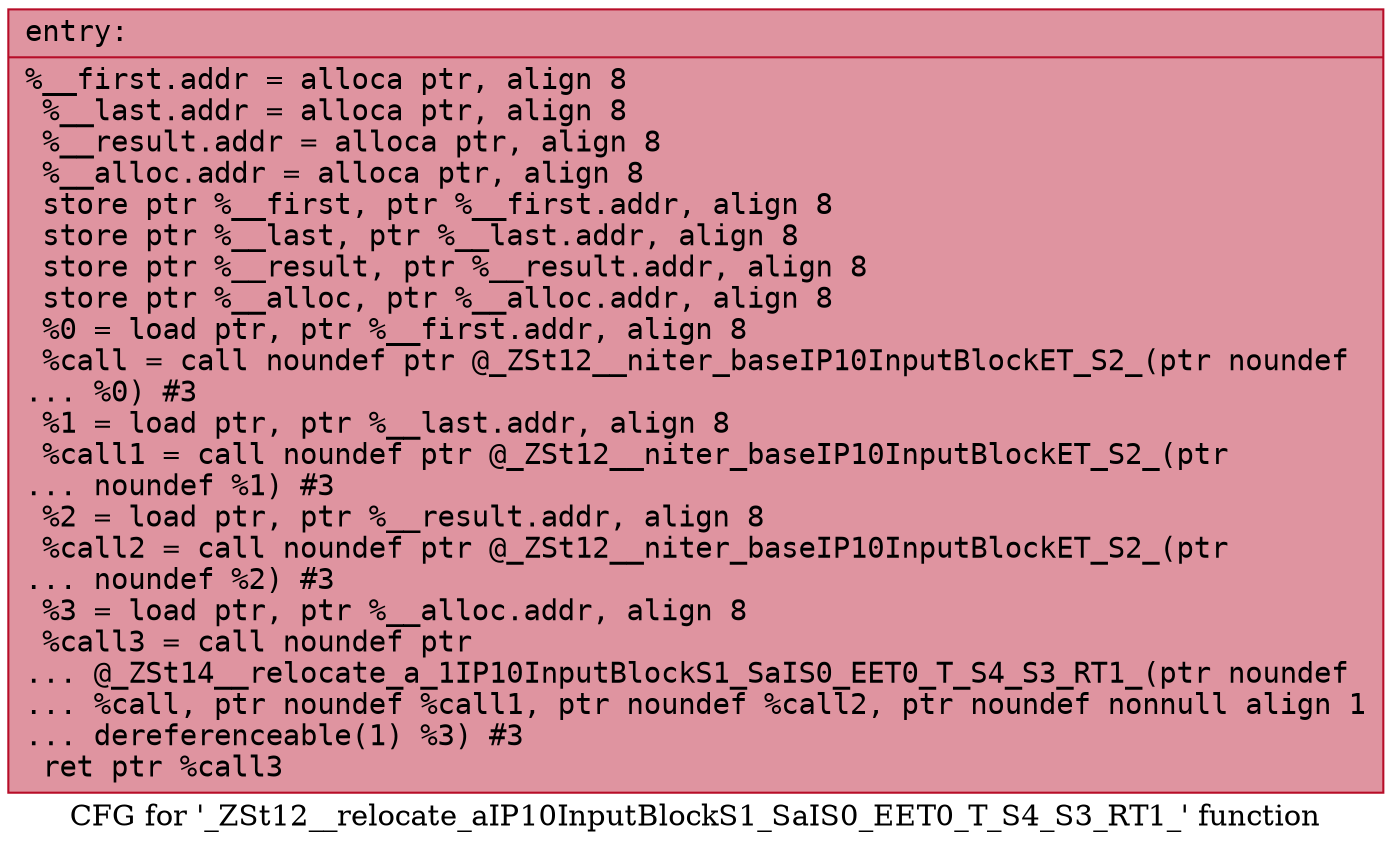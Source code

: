 digraph "CFG for '_ZSt12__relocate_aIP10InputBlockS1_SaIS0_EET0_T_S4_S3_RT1_' function" {
	label="CFG for '_ZSt12__relocate_aIP10InputBlockS1_SaIS0_EET0_T_S4_S3_RT1_' function";

	Node0x562c4e56ece0 [shape=record,color="#b70d28ff", style=filled, fillcolor="#b70d2870" fontname="Courier",label="{entry:\l|  %__first.addr = alloca ptr, align 8\l  %__last.addr = alloca ptr, align 8\l  %__result.addr = alloca ptr, align 8\l  %__alloc.addr = alloca ptr, align 8\l  store ptr %__first, ptr %__first.addr, align 8\l  store ptr %__last, ptr %__last.addr, align 8\l  store ptr %__result, ptr %__result.addr, align 8\l  store ptr %__alloc, ptr %__alloc.addr, align 8\l  %0 = load ptr, ptr %__first.addr, align 8\l  %call = call noundef ptr @_ZSt12__niter_baseIP10InputBlockET_S2_(ptr noundef\l... %0) #3\l  %1 = load ptr, ptr %__last.addr, align 8\l  %call1 = call noundef ptr @_ZSt12__niter_baseIP10InputBlockET_S2_(ptr\l... noundef %1) #3\l  %2 = load ptr, ptr %__result.addr, align 8\l  %call2 = call noundef ptr @_ZSt12__niter_baseIP10InputBlockET_S2_(ptr\l... noundef %2) #3\l  %3 = load ptr, ptr %__alloc.addr, align 8\l  %call3 = call noundef ptr\l... @_ZSt14__relocate_a_1IP10InputBlockS1_SaIS0_EET0_T_S4_S3_RT1_(ptr noundef\l... %call, ptr noundef %call1, ptr noundef %call2, ptr noundef nonnull align 1\l... dereferenceable(1) %3) #3\l  ret ptr %call3\l}"];
}
